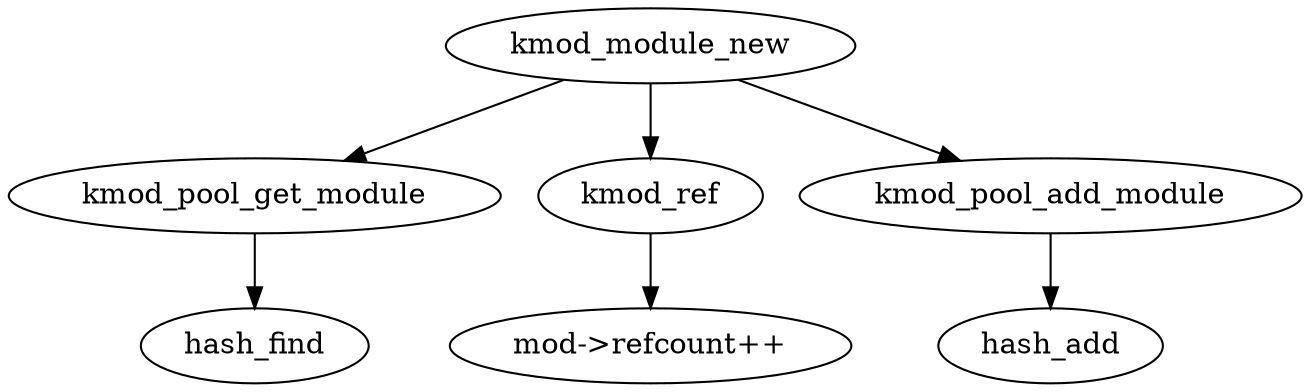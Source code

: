 digraph G {
	kmod_module_new -> kmod_pool_get_module;
	kmod_module_new -> kmod_ref;
	kmod_module_new -> kmod_pool_add_module;

	kmod_pool_get_module -> hash_find;
	kmod_ref -> "mod->refcount++";
	kmod_pool_add_module -> hash_add;
}

